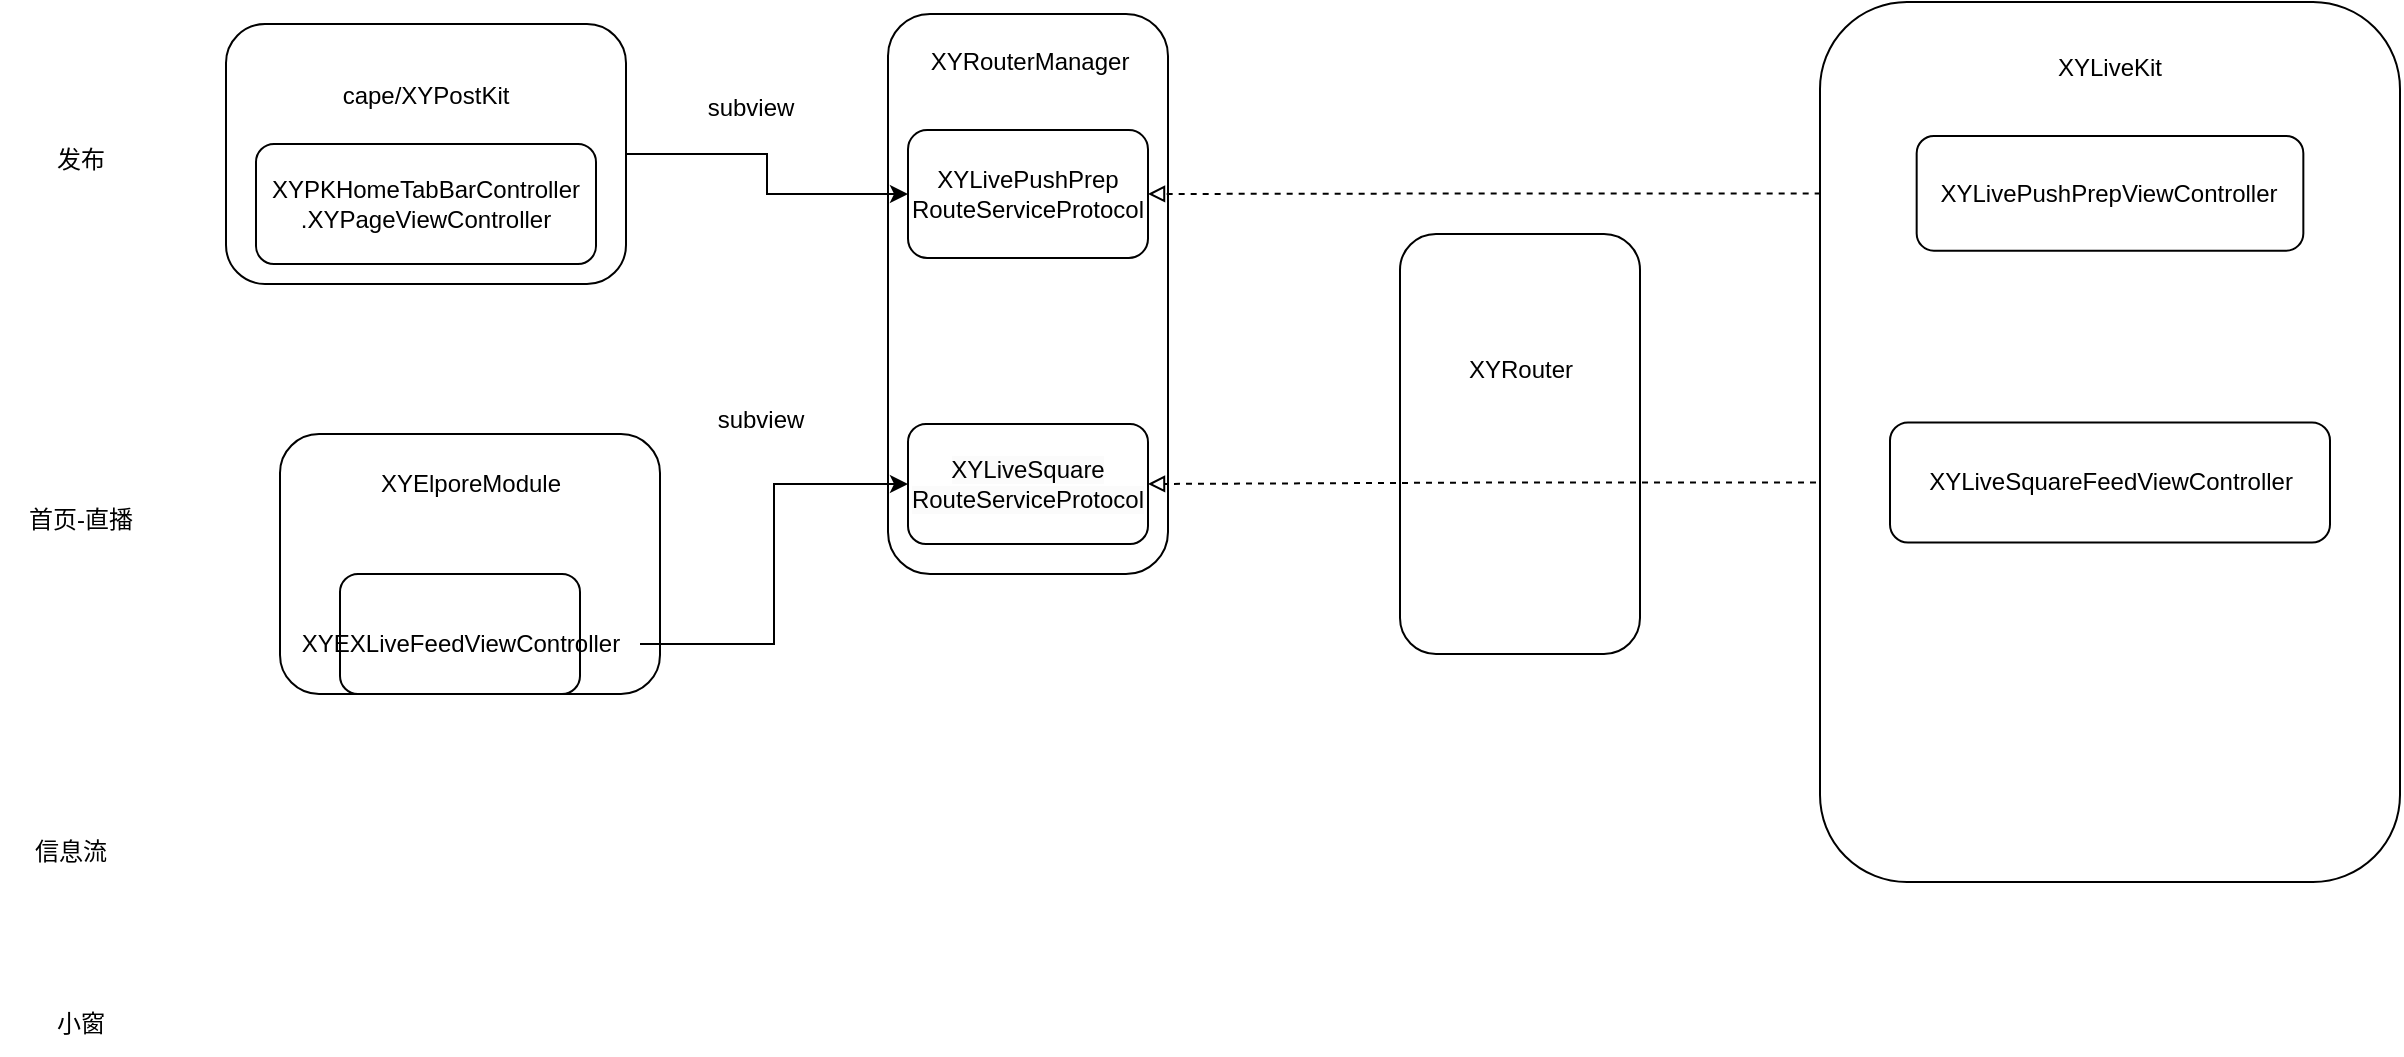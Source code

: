 <mxfile version="22.1.18" type="github">
  <diagram name="第 1 页" id="xbVvf4vCWVIVeY3JVo2G">
    <mxGraphModel dx="1466" dy="840" grid="1" gridSize="10" guides="1" tooltips="1" connect="1" arrows="1" fold="1" page="1" pageScale="1" pageWidth="827" pageHeight="1169" math="0" shadow="0">
      <root>
        <mxCell id="0" />
        <mxCell id="1" parent="0" />
        <mxCell id="mPRKiNkL9IoKPDn8EWnz-7" value="" style="rounded=1;whiteSpace=wrap;html=1;" vertex="1" parent="1">
          <mxGeometry x="464" y="170" width="140" height="280" as="geometry" />
        </mxCell>
        <mxCell id="mPRKiNkL9IoKPDn8EWnz-8" value="XYLivePushPrep&lt;br&gt;RouteServiceProtocol" style="rounded=1;html=1;whiteSpace=wrap;" vertex="1" parent="1">
          <mxGeometry x="474" y="228" width="120" height="64" as="geometry" />
        </mxCell>
        <mxCell id="mPRKiNkL9IoKPDn8EWnz-10" value="XYRouterManager" style="text;html=1;strokeColor=none;fillColor=none;align=center;verticalAlign=middle;whiteSpace=wrap;rounded=0;" vertex="1" parent="1">
          <mxGeometry x="505" y="179" width="60" height="30" as="geometry" />
        </mxCell>
        <mxCell id="mPRKiNkL9IoKPDn8EWnz-27" value="" style="group" vertex="1" connectable="0" parent="1">
          <mxGeometry x="133" y="175" width="200" height="130" as="geometry" />
        </mxCell>
        <mxCell id="mPRKiNkL9IoKPDn8EWnz-1" value="" style="rounded=1;whiteSpace=wrap;html=1;" vertex="1" parent="mPRKiNkL9IoKPDn8EWnz-27">
          <mxGeometry width="200" height="130" as="geometry" />
        </mxCell>
        <mxCell id="mPRKiNkL9IoKPDn8EWnz-2" value="cape/XYPostKit" style="text;html=1;strokeColor=none;fillColor=none;align=center;verticalAlign=middle;whiteSpace=wrap;rounded=0;" vertex="1" parent="mPRKiNkL9IoKPDn8EWnz-27">
          <mxGeometry x="70" y="21" width="60" height="30" as="geometry" />
        </mxCell>
        <mxCell id="mPRKiNkL9IoKPDn8EWnz-3" value="XYPKHomeTabBarController&lt;br&gt;.XYPageViewController" style="rounded=1;whiteSpace=wrap;html=1;" vertex="1" parent="mPRKiNkL9IoKPDn8EWnz-27">
          <mxGeometry x="15" y="60" width="170" height="60" as="geometry" />
        </mxCell>
        <mxCell id="mPRKiNkL9IoKPDn8EWnz-30" style="edgeStyle=orthogonalEdgeStyle;rounded=0;orthogonalLoop=1;jettySize=auto;html=1;entryX=0;entryY=0.5;entryDx=0;entryDy=0;fontFamily=Helvetica;fontSize=12;fontColor=default;" edge="1" parent="1" source="mPRKiNkL9IoKPDn8EWnz-1" target="mPRKiNkL9IoKPDn8EWnz-8">
          <mxGeometry relative="1" as="geometry" />
        </mxCell>
        <mxCell id="mPRKiNkL9IoKPDn8EWnz-49" style="edgeStyle=orthogonalEdgeStyle;rounded=0;orthogonalLoop=1;jettySize=auto;html=1;fontFamily=Helvetica;fontSize=12;fontColor=default;dashed=1;endArrow=block;endFill=0;" edge="1" parent="1" source="mPRKiNkL9IoKPDn8EWnz-14" target="mPRKiNkL9IoKPDn8EWnz-8">
          <mxGeometry relative="1" as="geometry" />
        </mxCell>
        <mxCell id="mPRKiNkL9IoKPDn8EWnz-44" value="发布" style="text;html=1;align=center;verticalAlign=middle;resizable=0;points=[];autosize=1;strokeColor=none;fillColor=none;fontSize=12;fontFamily=Helvetica;fontColor=default;" vertex="1" parent="1">
          <mxGeometry x="35" y="228" width="50" height="30" as="geometry" />
        </mxCell>
        <mxCell id="mPRKiNkL9IoKPDn8EWnz-45" value="首页-直播" style="text;html=1;align=center;verticalAlign=middle;resizable=0;points=[];autosize=1;strokeColor=none;fillColor=none;fontSize=12;fontFamily=Helvetica;fontColor=default;" vertex="1" parent="1">
          <mxGeometry x="20" y="408" width="80" height="30" as="geometry" />
        </mxCell>
        <mxCell id="mPRKiNkL9IoKPDn8EWnz-46" value="信息流" style="text;html=1;align=center;verticalAlign=middle;resizable=0;points=[];autosize=1;strokeColor=none;fillColor=none;fontSize=12;fontFamily=Helvetica;fontColor=default;" vertex="1" parent="1">
          <mxGeometry x="25" y="574" width="60" height="30" as="geometry" />
        </mxCell>
        <mxCell id="mPRKiNkL9IoKPDn8EWnz-47" value="小窗" style="text;html=1;align=center;verticalAlign=middle;resizable=0;points=[];autosize=1;strokeColor=none;fillColor=none;fontSize=12;fontFamily=Helvetica;fontColor=default;" vertex="1" parent="1">
          <mxGeometry x="35" y="660" width="50" height="30" as="geometry" />
        </mxCell>
        <mxCell id="mPRKiNkL9IoKPDn8EWnz-48" value="" style="group" vertex="1" connectable="0" parent="1">
          <mxGeometry x="160" y="380" width="190" height="130" as="geometry" />
        </mxCell>
        <mxCell id="mPRKiNkL9IoKPDn8EWnz-31" value="" style="rounded=1;whiteSpace=wrap;html=1;pointerEvents=0;align=center;verticalAlign=top;fontFamily=Helvetica;fontSize=12;fontColor=default;fillColor=none;gradientColor=none;" vertex="1" parent="mPRKiNkL9IoKPDn8EWnz-48">
          <mxGeometry width="190" height="130" as="geometry" />
        </mxCell>
        <mxCell id="mPRKiNkL9IoKPDn8EWnz-32" value="XYElporeModule" style="text;html=1;align=center;verticalAlign=middle;resizable=0;points=[];autosize=1;strokeColor=none;fillColor=none;fontSize=12;fontFamily=Helvetica;fontColor=default;" vertex="1" parent="mPRKiNkL9IoKPDn8EWnz-48">
          <mxGeometry x="39.997" y="10" width="110" height="30" as="geometry" />
        </mxCell>
        <mxCell id="mPRKiNkL9IoKPDn8EWnz-53" value="" style="rounded=1;whiteSpace=wrap;html=1;pointerEvents=0;align=center;verticalAlign=top;fontFamily=Helvetica;fontSize=12;fontColor=default;fillColor=none;gradientColor=none;" vertex="1" parent="mPRKiNkL9IoKPDn8EWnz-48">
          <mxGeometry x="30" y="70" width="120" height="60" as="geometry" />
        </mxCell>
        <mxCell id="mPRKiNkL9IoKPDn8EWnz-54" value="XYEXLiveFeedViewController" style="text;html=1;align=center;verticalAlign=middle;resizable=0;points=[];autosize=1;strokeColor=none;fillColor=none;fontSize=12;fontFamily=Helvetica;fontColor=default;" vertex="1" parent="mPRKiNkL9IoKPDn8EWnz-48">
          <mxGeometry y="90" width="180" height="30" as="geometry" />
        </mxCell>
        <mxCell id="mPRKiNkL9IoKPDn8EWnz-50" style="edgeStyle=orthogonalEdgeStyle;rounded=0;orthogonalLoop=1;jettySize=auto;html=1;entryX=1;entryY=0.5;entryDx=0;entryDy=0;fontFamily=Helvetica;fontSize=12;fontColor=default;dashed=1;endArrow=block;endFill=0;" edge="1" parent="1" source="mPRKiNkL9IoKPDn8EWnz-40" target="mPRKiNkL9IoKPDn8EWnz-43">
          <mxGeometry relative="1" as="geometry" />
        </mxCell>
        <mxCell id="mPRKiNkL9IoKPDn8EWnz-51" value="subview" style="text;html=1;align=center;verticalAlign=middle;resizable=0;points=[];autosize=1;strokeColor=none;fillColor=none;fontSize=12;fontFamily=Helvetica;fontColor=default;" vertex="1" parent="1">
          <mxGeometry x="360" y="201.74" width="70" height="30" as="geometry" />
        </mxCell>
        <mxCell id="mPRKiNkL9IoKPDn8EWnz-55" style="edgeStyle=orthogonalEdgeStyle;rounded=0;orthogonalLoop=1;jettySize=auto;html=1;entryX=0;entryY=0.5;entryDx=0;entryDy=0;fontFamily=Helvetica;fontSize=12;fontColor=default;" edge="1" parent="1" source="mPRKiNkL9IoKPDn8EWnz-54" target="mPRKiNkL9IoKPDn8EWnz-43">
          <mxGeometry relative="1" as="geometry" />
        </mxCell>
        <mxCell id="mPRKiNkL9IoKPDn8EWnz-56" value="subview" style="text;html=1;align=center;verticalAlign=middle;resizable=0;points=[];autosize=1;strokeColor=none;fillColor=none;fontSize=12;fontFamily=Helvetica;fontColor=default;" vertex="1" parent="1">
          <mxGeometry x="365" y="358" width="70" height="30" as="geometry" />
        </mxCell>
        <mxCell id="mPRKiNkL9IoKPDn8EWnz-57" value="" style="group" vertex="1" connectable="0" parent="1">
          <mxGeometry x="930.001" y="164.005" width="290.0" height="440" as="geometry" />
        </mxCell>
        <mxCell id="mPRKiNkL9IoKPDn8EWnz-4" value="" style="rounded=1;whiteSpace=wrap;html=1;" vertex="1" parent="mPRKiNkL9IoKPDn8EWnz-57">
          <mxGeometry width="290.0" height="440" as="geometry" />
        </mxCell>
        <mxCell id="mPRKiNkL9IoKPDn8EWnz-5" value="XYLiveKit" style="text;html=1;strokeColor=none;fillColor=none;align=center;verticalAlign=middle;whiteSpace=wrap;rounded=0;" vertex="1" parent="mPRKiNkL9IoKPDn8EWnz-57">
          <mxGeometry x="112.778" y="19.13" width="64.444" height="28.696" as="geometry" />
        </mxCell>
        <mxCell id="mPRKiNkL9IoKPDn8EWnz-14" value="XYLivePushPrepViewController" style="rounded=1;whiteSpace=wrap;html=1;" vertex="1" parent="mPRKiNkL9IoKPDn8EWnz-57">
          <mxGeometry x="48.333" y="66.957" width="193.333" height="57.391" as="geometry" />
        </mxCell>
        <mxCell id="mPRKiNkL9IoKPDn8EWnz-42" value="" style="group" vertex="1" connectable="0" parent="mPRKiNkL9IoKPDn8EWnz-57">
          <mxGeometry x="34.999" y="210.215" width="220" height="60" as="geometry" />
        </mxCell>
        <mxCell id="mPRKiNkL9IoKPDn8EWnz-39" value="" style="rounded=1;whiteSpace=wrap;html=1;pointerEvents=0;align=center;verticalAlign=top;fontFamily=Helvetica;fontSize=12;fontColor=default;fillColor=none;gradientColor=none;" vertex="1" parent="mPRKiNkL9IoKPDn8EWnz-42">
          <mxGeometry width="220" height="60" as="geometry" />
        </mxCell>
        <mxCell id="mPRKiNkL9IoKPDn8EWnz-40" value="XYLiveSquareFeedViewController" style="text;html=1;align=center;verticalAlign=middle;resizable=0;points=[];autosize=1;strokeColor=none;fillColor=none;fontSize=12;fontFamily=Helvetica;fontColor=default;" vertex="1" parent="mPRKiNkL9IoKPDn8EWnz-42">
          <mxGeometry x="5" y="15" width="210" height="30" as="geometry" />
        </mxCell>
        <mxCell id="mPRKiNkL9IoKPDn8EWnz-60" value="" style="group" vertex="1" connectable="0" parent="1">
          <mxGeometry x="474" y="375" width="120" height="60" as="geometry" />
        </mxCell>
        <mxCell id="mPRKiNkL9IoKPDn8EWnz-43" value="" style="rounded=1;whiteSpace=wrap;html=1;pointerEvents=0;align=center;verticalAlign=top;fontFamily=Helvetica;fontSize=12;fontColor=default;fillColor=none;gradientColor=none;" vertex="1" parent="mPRKiNkL9IoKPDn8EWnz-60">
          <mxGeometry width="120" height="60" as="geometry" />
        </mxCell>
        <mxCell id="mPRKiNkL9IoKPDn8EWnz-59" value="&lt;meta charset=&quot;utf-8&quot;&gt;&lt;span style=&quot;color: rgb(0, 0, 0); font-family: Helvetica; font-size: 12px; font-style: normal; font-variant-ligatures: normal; font-variant-caps: normal; font-weight: 400; letter-spacing: normal; orphans: 2; text-align: center; text-indent: 0px; text-transform: none; widows: 2; word-spacing: 0px; -webkit-text-stroke-width: 0px; background-color: rgb(251, 251, 251); text-decoration-thickness: initial; text-decoration-style: initial; text-decoration-color: initial; float: none; display: inline !important;&quot;&gt;XYLiveSquare&lt;/span&gt;&lt;br style=&quot;border-color: var(--border-color); color: rgb(0, 0, 0); font-family: Helvetica; font-size: 12px; font-style: normal; font-variant-ligatures: normal; font-variant-caps: normal; font-weight: 400; letter-spacing: normal; orphans: 2; text-align: center; text-indent: 0px; text-transform: none; widows: 2; word-spacing: 0px; -webkit-text-stroke-width: 0px; background-color: rgb(251, 251, 251); text-decoration-thickness: initial; text-decoration-style: initial; text-decoration-color: initial;&quot;&gt;&lt;span style=&quot;color: rgb(0, 0, 0); font-family: Helvetica; font-size: 12px; font-style: normal; font-variant-ligatures: normal; font-variant-caps: normal; font-weight: 400; letter-spacing: normal; orphans: 2; text-align: center; text-indent: 0px; text-transform: none; widows: 2; word-spacing: 0px; -webkit-text-stroke-width: 0px; background-color: rgb(251, 251, 251); text-decoration-thickness: initial; text-decoration-style: initial; text-decoration-color: initial; float: none; display: inline !important;&quot;&gt;RouteServiceProtocol&lt;/span&gt;" style="text;html=1;strokeColor=none;fillColor=none;align=center;verticalAlign=middle;whiteSpace=wrap;rounded=0;fontSize=12;fontFamily=Helvetica;fontColor=default;" vertex="1" parent="mPRKiNkL9IoKPDn8EWnz-60">
          <mxGeometry x="30" y="15" width="60" height="30" as="geometry" />
        </mxCell>
        <mxCell id="mPRKiNkL9IoKPDn8EWnz-63" value="" style="group" vertex="1" connectable="0" parent="1">
          <mxGeometry x="720" y="280" width="120" height="210" as="geometry" />
        </mxCell>
        <mxCell id="mPRKiNkL9IoKPDn8EWnz-17" value="XYRouter" style="text;html=1;align=center;verticalAlign=middle;resizable=0;points=[];autosize=1;strokeColor=none;fillColor=none;" vertex="1" parent="mPRKiNkL9IoKPDn8EWnz-63">
          <mxGeometry x="20" y="52.5" width="80" height="30" as="geometry" />
        </mxCell>
        <mxCell id="mPRKiNkL9IoKPDn8EWnz-58" value="" style="rounded=1;whiteSpace=wrap;html=1;pointerEvents=0;align=center;verticalAlign=top;fontFamily=Helvetica;fontSize=12;fontColor=default;fillColor=none;gradientColor=none;" vertex="1" parent="mPRKiNkL9IoKPDn8EWnz-63">
          <mxGeometry width="120" height="210" as="geometry" />
        </mxCell>
      </root>
    </mxGraphModel>
  </diagram>
</mxfile>
